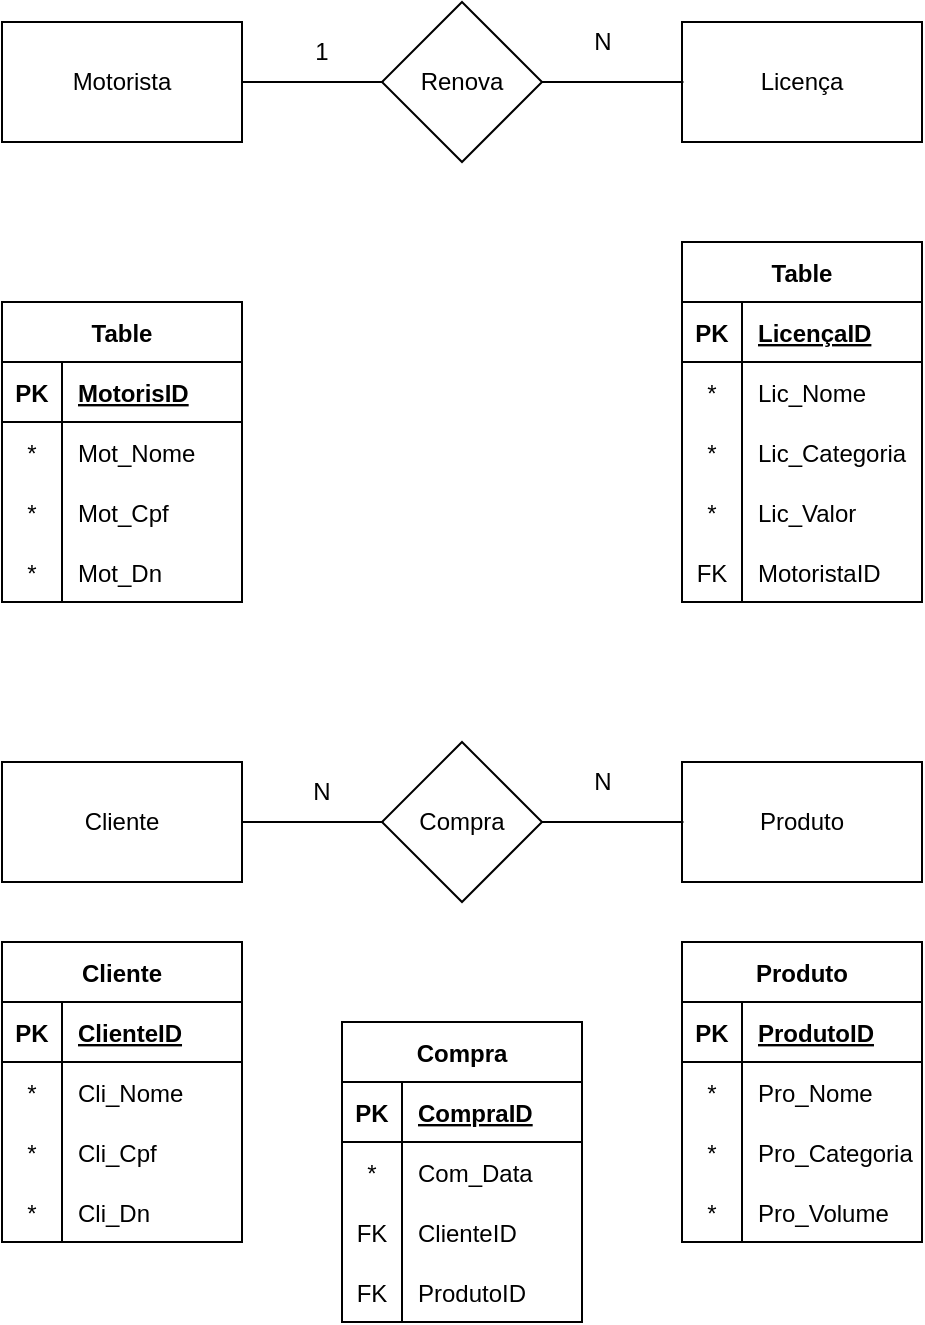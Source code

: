 <mxfile version="20.8.5" type="github">
  <diagram id="uZbVTAcCr1k5AtQFmD-P" name="Página-1">
    <mxGraphModel dx="954" dy="616" grid="1" gridSize="10" guides="1" tooltips="1" connect="1" arrows="1" fold="1" page="1" pageScale="1" pageWidth="827" pageHeight="1169" math="0" shadow="0">
      <root>
        <mxCell id="0" />
        <mxCell id="1" parent="0" />
        <mxCell id="7LMVUS_azwocUvjx26J9-1" value="Motorista" style="rounded=0;whiteSpace=wrap;html=1;" vertex="1" parent="1">
          <mxGeometry x="160" y="30" width="120" height="60" as="geometry" />
        </mxCell>
        <mxCell id="7LMVUS_azwocUvjx26J9-2" value="Renova" style="rhombus;whiteSpace=wrap;html=1;" vertex="1" parent="1">
          <mxGeometry x="350" y="20" width="80" height="80" as="geometry" />
        </mxCell>
        <mxCell id="7LMVUS_azwocUvjx26J9-3" value="Licença" style="rounded=0;whiteSpace=wrap;html=1;" vertex="1" parent="1">
          <mxGeometry x="500" y="30" width="120" height="60" as="geometry" />
        </mxCell>
        <mxCell id="7LMVUS_azwocUvjx26J9-4" value="" style="endArrow=none;html=1;rounded=0;" edge="1" parent="1" source="7LMVUS_azwocUvjx26J9-2">
          <mxGeometry width="50" height="50" relative="1" as="geometry">
            <mxPoint x="430" y="110" as="sourcePoint" />
            <mxPoint x="500.711" y="60" as="targetPoint" />
          </mxGeometry>
        </mxCell>
        <mxCell id="7LMVUS_azwocUvjx26J9-6" value="" style="endArrow=none;html=1;rounded=0;" edge="1" parent="1" source="7LMVUS_azwocUvjx26J9-1">
          <mxGeometry width="50" height="50" relative="1" as="geometry">
            <mxPoint x="280" y="110" as="sourcePoint" />
            <mxPoint x="350.711" y="60" as="targetPoint" />
          </mxGeometry>
        </mxCell>
        <mxCell id="7LMVUS_azwocUvjx26J9-7" value="1" style="text;html=1;strokeColor=none;fillColor=none;align=center;verticalAlign=middle;whiteSpace=wrap;rounded=0;" vertex="1" parent="1">
          <mxGeometry x="290" y="30" width="60" height="30" as="geometry" />
        </mxCell>
        <mxCell id="7LMVUS_azwocUvjx26J9-8" value="N" style="text;html=1;align=center;verticalAlign=middle;resizable=0;points=[];autosize=1;strokeColor=none;fillColor=none;" vertex="1" parent="1">
          <mxGeometry x="445" y="25" width="30" height="30" as="geometry" />
        </mxCell>
        <mxCell id="7LMVUS_azwocUvjx26J9-62" value="Table" style="shape=table;startSize=30;container=1;collapsible=1;childLayout=tableLayout;fixedRows=1;rowLines=0;fontStyle=1;align=center;resizeLast=1;" vertex="1" parent="1">
          <mxGeometry x="500" y="140" width="120" height="180" as="geometry" />
        </mxCell>
        <mxCell id="7LMVUS_azwocUvjx26J9-63" value="" style="shape=tableRow;horizontal=0;startSize=0;swimlaneHead=0;swimlaneBody=0;fillColor=none;collapsible=0;dropTarget=0;points=[[0,0.5],[1,0.5]];portConstraint=eastwest;top=0;left=0;right=0;bottom=1;" vertex="1" parent="7LMVUS_azwocUvjx26J9-62">
          <mxGeometry y="30" width="120" height="30" as="geometry" />
        </mxCell>
        <mxCell id="7LMVUS_azwocUvjx26J9-64" value="PK" style="shape=partialRectangle;connectable=0;fillColor=none;top=0;left=0;bottom=0;right=0;fontStyle=1;overflow=hidden;" vertex="1" parent="7LMVUS_azwocUvjx26J9-63">
          <mxGeometry width="30" height="30" as="geometry">
            <mxRectangle width="30" height="30" as="alternateBounds" />
          </mxGeometry>
        </mxCell>
        <mxCell id="7LMVUS_azwocUvjx26J9-65" value="LicençaID" style="shape=partialRectangle;connectable=0;fillColor=none;top=0;left=0;bottom=0;right=0;align=left;spacingLeft=6;fontStyle=5;overflow=hidden;" vertex="1" parent="7LMVUS_azwocUvjx26J9-63">
          <mxGeometry x="30" width="90" height="30" as="geometry">
            <mxRectangle width="90" height="30" as="alternateBounds" />
          </mxGeometry>
        </mxCell>
        <mxCell id="7LMVUS_azwocUvjx26J9-66" value="" style="shape=tableRow;horizontal=0;startSize=0;swimlaneHead=0;swimlaneBody=0;fillColor=none;collapsible=0;dropTarget=0;points=[[0,0.5],[1,0.5]];portConstraint=eastwest;top=0;left=0;right=0;bottom=0;" vertex="1" parent="7LMVUS_azwocUvjx26J9-62">
          <mxGeometry y="60" width="120" height="30" as="geometry" />
        </mxCell>
        <mxCell id="7LMVUS_azwocUvjx26J9-67" value="*" style="shape=partialRectangle;connectable=0;fillColor=none;top=0;left=0;bottom=0;right=0;editable=1;overflow=hidden;" vertex="1" parent="7LMVUS_azwocUvjx26J9-66">
          <mxGeometry width="30" height="30" as="geometry">
            <mxRectangle width="30" height="30" as="alternateBounds" />
          </mxGeometry>
        </mxCell>
        <mxCell id="7LMVUS_azwocUvjx26J9-68" value="Lic_Nome" style="shape=partialRectangle;connectable=0;fillColor=none;top=0;left=0;bottom=0;right=0;align=left;spacingLeft=6;overflow=hidden;" vertex="1" parent="7LMVUS_azwocUvjx26J9-66">
          <mxGeometry x="30" width="90" height="30" as="geometry">
            <mxRectangle width="90" height="30" as="alternateBounds" />
          </mxGeometry>
        </mxCell>
        <mxCell id="7LMVUS_azwocUvjx26J9-69" value="" style="shape=tableRow;horizontal=0;startSize=0;swimlaneHead=0;swimlaneBody=0;fillColor=none;collapsible=0;dropTarget=0;points=[[0,0.5],[1,0.5]];portConstraint=eastwest;top=0;left=0;right=0;bottom=0;" vertex="1" parent="7LMVUS_azwocUvjx26J9-62">
          <mxGeometry y="90" width="120" height="30" as="geometry" />
        </mxCell>
        <mxCell id="7LMVUS_azwocUvjx26J9-70" value="*" style="shape=partialRectangle;connectable=0;fillColor=none;top=0;left=0;bottom=0;right=0;editable=1;overflow=hidden;" vertex="1" parent="7LMVUS_azwocUvjx26J9-69">
          <mxGeometry width="30" height="30" as="geometry">
            <mxRectangle width="30" height="30" as="alternateBounds" />
          </mxGeometry>
        </mxCell>
        <mxCell id="7LMVUS_azwocUvjx26J9-71" value="Lic_Categoria" style="shape=partialRectangle;connectable=0;fillColor=none;top=0;left=0;bottom=0;right=0;align=left;spacingLeft=6;overflow=hidden;" vertex="1" parent="7LMVUS_azwocUvjx26J9-69">
          <mxGeometry x="30" width="90" height="30" as="geometry">
            <mxRectangle width="90" height="30" as="alternateBounds" />
          </mxGeometry>
        </mxCell>
        <mxCell id="7LMVUS_azwocUvjx26J9-72" value="" style="shape=tableRow;horizontal=0;startSize=0;swimlaneHead=0;swimlaneBody=0;fillColor=none;collapsible=0;dropTarget=0;points=[[0,0.5],[1,0.5]];portConstraint=eastwest;top=0;left=0;right=0;bottom=0;" vertex="1" parent="7LMVUS_azwocUvjx26J9-62">
          <mxGeometry y="120" width="120" height="30" as="geometry" />
        </mxCell>
        <mxCell id="7LMVUS_azwocUvjx26J9-73" value="*" style="shape=partialRectangle;connectable=0;fillColor=none;top=0;left=0;bottom=0;right=0;editable=1;overflow=hidden;" vertex="1" parent="7LMVUS_azwocUvjx26J9-72">
          <mxGeometry width="30" height="30" as="geometry">
            <mxRectangle width="30" height="30" as="alternateBounds" />
          </mxGeometry>
        </mxCell>
        <mxCell id="7LMVUS_azwocUvjx26J9-74" value="Lic_Valor" style="shape=partialRectangle;connectable=0;fillColor=none;top=0;left=0;bottom=0;right=0;align=left;spacingLeft=6;overflow=hidden;" vertex="1" parent="7LMVUS_azwocUvjx26J9-72">
          <mxGeometry x="30" width="90" height="30" as="geometry">
            <mxRectangle width="90" height="30" as="alternateBounds" />
          </mxGeometry>
        </mxCell>
        <mxCell id="7LMVUS_azwocUvjx26J9-75" value="" style="shape=tableRow;horizontal=0;startSize=0;swimlaneHead=0;swimlaneBody=0;fillColor=none;collapsible=0;dropTarget=0;points=[[0,0.5],[1,0.5]];portConstraint=eastwest;top=0;left=0;right=0;bottom=0;" vertex="1" parent="7LMVUS_azwocUvjx26J9-62">
          <mxGeometry y="150" width="120" height="30" as="geometry" />
        </mxCell>
        <mxCell id="7LMVUS_azwocUvjx26J9-76" value="FK" style="shape=partialRectangle;connectable=0;fillColor=none;top=0;left=0;bottom=0;right=0;editable=1;overflow=hidden;" vertex="1" parent="7LMVUS_azwocUvjx26J9-75">
          <mxGeometry width="30" height="30" as="geometry">
            <mxRectangle width="30" height="30" as="alternateBounds" />
          </mxGeometry>
        </mxCell>
        <mxCell id="7LMVUS_azwocUvjx26J9-77" value="MotoristaID" style="shape=partialRectangle;connectable=0;fillColor=none;top=0;left=0;bottom=0;right=0;align=left;spacingLeft=6;overflow=hidden;" vertex="1" parent="7LMVUS_azwocUvjx26J9-75">
          <mxGeometry x="30" width="90" height="30" as="geometry">
            <mxRectangle width="90" height="30" as="alternateBounds" />
          </mxGeometry>
        </mxCell>
        <mxCell id="7LMVUS_azwocUvjx26J9-100" value="Table" style="shape=table;startSize=30;container=1;collapsible=1;childLayout=tableLayout;fixedRows=1;rowLines=0;fontStyle=1;align=center;resizeLast=1;" vertex="1" parent="1">
          <mxGeometry x="160" y="170" width="120" height="150" as="geometry" />
        </mxCell>
        <mxCell id="7LMVUS_azwocUvjx26J9-101" value="" style="shape=tableRow;horizontal=0;startSize=0;swimlaneHead=0;swimlaneBody=0;fillColor=none;collapsible=0;dropTarget=0;points=[[0,0.5],[1,0.5]];portConstraint=eastwest;top=0;left=0;right=0;bottom=1;" vertex="1" parent="7LMVUS_azwocUvjx26J9-100">
          <mxGeometry y="30" width="120" height="30" as="geometry" />
        </mxCell>
        <mxCell id="7LMVUS_azwocUvjx26J9-102" value="PK" style="shape=partialRectangle;connectable=0;fillColor=none;top=0;left=0;bottom=0;right=0;fontStyle=1;overflow=hidden;" vertex="1" parent="7LMVUS_azwocUvjx26J9-101">
          <mxGeometry width="30" height="30" as="geometry">
            <mxRectangle width="30" height="30" as="alternateBounds" />
          </mxGeometry>
        </mxCell>
        <mxCell id="7LMVUS_azwocUvjx26J9-103" value="MotorisID" style="shape=partialRectangle;connectable=0;fillColor=none;top=0;left=0;bottom=0;right=0;align=left;spacingLeft=6;fontStyle=5;overflow=hidden;" vertex="1" parent="7LMVUS_azwocUvjx26J9-101">
          <mxGeometry x="30" width="90" height="30" as="geometry">
            <mxRectangle width="90" height="30" as="alternateBounds" />
          </mxGeometry>
        </mxCell>
        <mxCell id="7LMVUS_azwocUvjx26J9-104" value="" style="shape=tableRow;horizontal=0;startSize=0;swimlaneHead=0;swimlaneBody=0;fillColor=none;collapsible=0;dropTarget=0;points=[[0,0.5],[1,0.5]];portConstraint=eastwest;top=0;left=0;right=0;bottom=0;" vertex="1" parent="7LMVUS_azwocUvjx26J9-100">
          <mxGeometry y="60" width="120" height="30" as="geometry" />
        </mxCell>
        <mxCell id="7LMVUS_azwocUvjx26J9-105" value="*" style="shape=partialRectangle;connectable=0;fillColor=none;top=0;left=0;bottom=0;right=0;editable=1;overflow=hidden;" vertex="1" parent="7LMVUS_azwocUvjx26J9-104">
          <mxGeometry width="30" height="30" as="geometry">
            <mxRectangle width="30" height="30" as="alternateBounds" />
          </mxGeometry>
        </mxCell>
        <mxCell id="7LMVUS_azwocUvjx26J9-106" value="Mot_Nome" style="shape=partialRectangle;connectable=0;fillColor=none;top=0;left=0;bottom=0;right=0;align=left;spacingLeft=6;overflow=hidden;" vertex="1" parent="7LMVUS_azwocUvjx26J9-104">
          <mxGeometry x="30" width="90" height="30" as="geometry">
            <mxRectangle width="90" height="30" as="alternateBounds" />
          </mxGeometry>
        </mxCell>
        <mxCell id="7LMVUS_azwocUvjx26J9-107" value="" style="shape=tableRow;horizontal=0;startSize=0;swimlaneHead=0;swimlaneBody=0;fillColor=none;collapsible=0;dropTarget=0;points=[[0,0.5],[1,0.5]];portConstraint=eastwest;top=0;left=0;right=0;bottom=0;" vertex="1" parent="7LMVUS_azwocUvjx26J9-100">
          <mxGeometry y="90" width="120" height="30" as="geometry" />
        </mxCell>
        <mxCell id="7LMVUS_azwocUvjx26J9-108" value="*" style="shape=partialRectangle;connectable=0;fillColor=none;top=0;left=0;bottom=0;right=0;editable=1;overflow=hidden;" vertex="1" parent="7LMVUS_azwocUvjx26J9-107">
          <mxGeometry width="30" height="30" as="geometry">
            <mxRectangle width="30" height="30" as="alternateBounds" />
          </mxGeometry>
        </mxCell>
        <mxCell id="7LMVUS_azwocUvjx26J9-109" value="Mot_Cpf" style="shape=partialRectangle;connectable=0;fillColor=none;top=0;left=0;bottom=0;right=0;align=left;spacingLeft=6;overflow=hidden;" vertex="1" parent="7LMVUS_azwocUvjx26J9-107">
          <mxGeometry x="30" width="90" height="30" as="geometry">
            <mxRectangle width="90" height="30" as="alternateBounds" />
          </mxGeometry>
        </mxCell>
        <mxCell id="7LMVUS_azwocUvjx26J9-110" value="" style="shape=tableRow;horizontal=0;startSize=0;swimlaneHead=0;swimlaneBody=0;fillColor=none;collapsible=0;dropTarget=0;points=[[0,0.5],[1,0.5]];portConstraint=eastwest;top=0;left=0;right=0;bottom=0;" vertex="1" parent="7LMVUS_azwocUvjx26J9-100">
          <mxGeometry y="120" width="120" height="30" as="geometry" />
        </mxCell>
        <mxCell id="7LMVUS_azwocUvjx26J9-111" value="*" style="shape=partialRectangle;connectable=0;fillColor=none;top=0;left=0;bottom=0;right=0;editable=1;overflow=hidden;" vertex="1" parent="7LMVUS_azwocUvjx26J9-110">
          <mxGeometry width="30" height="30" as="geometry">
            <mxRectangle width="30" height="30" as="alternateBounds" />
          </mxGeometry>
        </mxCell>
        <mxCell id="7LMVUS_azwocUvjx26J9-112" value="Mot_Dn" style="shape=partialRectangle;connectable=0;fillColor=none;top=0;left=0;bottom=0;right=0;align=left;spacingLeft=6;overflow=hidden;" vertex="1" parent="7LMVUS_azwocUvjx26J9-110">
          <mxGeometry x="30" width="90" height="30" as="geometry">
            <mxRectangle width="90" height="30" as="alternateBounds" />
          </mxGeometry>
        </mxCell>
        <mxCell id="7LMVUS_azwocUvjx26J9-113" value="Cliente" style="rounded=0;whiteSpace=wrap;html=1;" vertex="1" parent="1">
          <mxGeometry x="160" y="400" width="120" height="60" as="geometry" />
        </mxCell>
        <mxCell id="7LMVUS_azwocUvjx26J9-114" value="Compra" style="rhombus;whiteSpace=wrap;html=1;" vertex="1" parent="1">
          <mxGeometry x="350" y="390" width="80" height="80" as="geometry" />
        </mxCell>
        <mxCell id="7LMVUS_azwocUvjx26J9-115" value="Produto" style="rounded=0;whiteSpace=wrap;html=1;" vertex="1" parent="1">
          <mxGeometry x="500" y="400" width="120" height="60" as="geometry" />
        </mxCell>
        <mxCell id="7LMVUS_azwocUvjx26J9-116" value="" style="endArrow=none;html=1;rounded=0;" edge="1" parent="1" source="7LMVUS_azwocUvjx26J9-114">
          <mxGeometry width="50" height="50" relative="1" as="geometry">
            <mxPoint x="430" y="480" as="sourcePoint" />
            <mxPoint x="500.711" y="430" as="targetPoint" />
          </mxGeometry>
        </mxCell>
        <mxCell id="7LMVUS_azwocUvjx26J9-117" value="" style="endArrow=none;html=1;rounded=0;" edge="1" parent="1" source="7LMVUS_azwocUvjx26J9-113">
          <mxGeometry width="50" height="50" relative="1" as="geometry">
            <mxPoint x="280" y="480" as="sourcePoint" />
            <mxPoint x="350.711" y="430" as="targetPoint" />
          </mxGeometry>
        </mxCell>
        <mxCell id="7LMVUS_azwocUvjx26J9-118" value="N" style="text;html=1;strokeColor=none;fillColor=none;align=center;verticalAlign=middle;whiteSpace=wrap;rounded=0;" vertex="1" parent="1">
          <mxGeometry x="290" y="400" width="60" height="30" as="geometry" />
        </mxCell>
        <mxCell id="7LMVUS_azwocUvjx26J9-119" value="N" style="text;html=1;align=center;verticalAlign=middle;resizable=0;points=[];autosize=1;strokeColor=none;fillColor=none;" vertex="1" parent="1">
          <mxGeometry x="445" y="395" width="30" height="30" as="geometry" />
        </mxCell>
        <mxCell id="7LMVUS_azwocUvjx26J9-120" value="Cliente" style="shape=table;startSize=30;container=1;collapsible=1;childLayout=tableLayout;fixedRows=1;rowLines=0;fontStyle=1;align=center;resizeLast=1;" vertex="1" parent="1">
          <mxGeometry x="160" y="490" width="120" height="150" as="geometry" />
        </mxCell>
        <mxCell id="7LMVUS_azwocUvjx26J9-121" value="" style="shape=tableRow;horizontal=0;startSize=0;swimlaneHead=0;swimlaneBody=0;fillColor=none;collapsible=0;dropTarget=0;points=[[0,0.5],[1,0.5]];portConstraint=eastwest;top=0;left=0;right=0;bottom=1;" vertex="1" parent="7LMVUS_azwocUvjx26J9-120">
          <mxGeometry y="30" width="120" height="30" as="geometry" />
        </mxCell>
        <mxCell id="7LMVUS_azwocUvjx26J9-122" value="PK" style="shape=partialRectangle;connectable=0;fillColor=none;top=0;left=0;bottom=0;right=0;fontStyle=1;overflow=hidden;" vertex="1" parent="7LMVUS_azwocUvjx26J9-121">
          <mxGeometry width="30" height="30" as="geometry">
            <mxRectangle width="30" height="30" as="alternateBounds" />
          </mxGeometry>
        </mxCell>
        <mxCell id="7LMVUS_azwocUvjx26J9-123" value="ClienteID" style="shape=partialRectangle;connectable=0;fillColor=none;top=0;left=0;bottom=0;right=0;align=left;spacingLeft=6;fontStyle=5;overflow=hidden;" vertex="1" parent="7LMVUS_azwocUvjx26J9-121">
          <mxGeometry x="30" width="90" height="30" as="geometry">
            <mxRectangle width="90" height="30" as="alternateBounds" />
          </mxGeometry>
        </mxCell>
        <mxCell id="7LMVUS_azwocUvjx26J9-124" value="" style="shape=tableRow;horizontal=0;startSize=0;swimlaneHead=0;swimlaneBody=0;fillColor=none;collapsible=0;dropTarget=0;points=[[0,0.5],[1,0.5]];portConstraint=eastwest;top=0;left=0;right=0;bottom=0;" vertex="1" parent="7LMVUS_azwocUvjx26J9-120">
          <mxGeometry y="60" width="120" height="30" as="geometry" />
        </mxCell>
        <mxCell id="7LMVUS_azwocUvjx26J9-125" value="*" style="shape=partialRectangle;connectable=0;fillColor=none;top=0;left=0;bottom=0;right=0;editable=1;overflow=hidden;" vertex="1" parent="7LMVUS_azwocUvjx26J9-124">
          <mxGeometry width="30" height="30" as="geometry">
            <mxRectangle width="30" height="30" as="alternateBounds" />
          </mxGeometry>
        </mxCell>
        <mxCell id="7LMVUS_azwocUvjx26J9-126" value="Cli_Nome" style="shape=partialRectangle;connectable=0;fillColor=none;top=0;left=0;bottom=0;right=0;align=left;spacingLeft=6;overflow=hidden;" vertex="1" parent="7LMVUS_azwocUvjx26J9-124">
          <mxGeometry x="30" width="90" height="30" as="geometry">
            <mxRectangle width="90" height="30" as="alternateBounds" />
          </mxGeometry>
        </mxCell>
        <mxCell id="7LMVUS_azwocUvjx26J9-127" value="" style="shape=tableRow;horizontal=0;startSize=0;swimlaneHead=0;swimlaneBody=0;fillColor=none;collapsible=0;dropTarget=0;points=[[0,0.5],[1,0.5]];portConstraint=eastwest;top=0;left=0;right=0;bottom=0;" vertex="1" parent="7LMVUS_azwocUvjx26J9-120">
          <mxGeometry y="90" width="120" height="30" as="geometry" />
        </mxCell>
        <mxCell id="7LMVUS_azwocUvjx26J9-128" value="*" style="shape=partialRectangle;connectable=0;fillColor=none;top=0;left=0;bottom=0;right=0;editable=1;overflow=hidden;" vertex="1" parent="7LMVUS_azwocUvjx26J9-127">
          <mxGeometry width="30" height="30" as="geometry">
            <mxRectangle width="30" height="30" as="alternateBounds" />
          </mxGeometry>
        </mxCell>
        <mxCell id="7LMVUS_azwocUvjx26J9-129" value="Cli_Cpf" style="shape=partialRectangle;connectable=0;fillColor=none;top=0;left=0;bottom=0;right=0;align=left;spacingLeft=6;overflow=hidden;" vertex="1" parent="7LMVUS_azwocUvjx26J9-127">
          <mxGeometry x="30" width="90" height="30" as="geometry">
            <mxRectangle width="90" height="30" as="alternateBounds" />
          </mxGeometry>
        </mxCell>
        <mxCell id="7LMVUS_azwocUvjx26J9-130" value="" style="shape=tableRow;horizontal=0;startSize=0;swimlaneHead=0;swimlaneBody=0;fillColor=none;collapsible=0;dropTarget=0;points=[[0,0.5],[1,0.5]];portConstraint=eastwest;top=0;left=0;right=0;bottom=0;" vertex="1" parent="7LMVUS_azwocUvjx26J9-120">
          <mxGeometry y="120" width="120" height="30" as="geometry" />
        </mxCell>
        <mxCell id="7LMVUS_azwocUvjx26J9-131" value="*" style="shape=partialRectangle;connectable=0;fillColor=none;top=0;left=0;bottom=0;right=0;editable=1;overflow=hidden;" vertex="1" parent="7LMVUS_azwocUvjx26J9-130">
          <mxGeometry width="30" height="30" as="geometry">
            <mxRectangle width="30" height="30" as="alternateBounds" />
          </mxGeometry>
        </mxCell>
        <mxCell id="7LMVUS_azwocUvjx26J9-132" value="Cli_Dn" style="shape=partialRectangle;connectable=0;fillColor=none;top=0;left=0;bottom=0;right=0;align=left;spacingLeft=6;overflow=hidden;" vertex="1" parent="7LMVUS_azwocUvjx26J9-130">
          <mxGeometry x="30" width="90" height="30" as="geometry">
            <mxRectangle width="90" height="30" as="alternateBounds" />
          </mxGeometry>
        </mxCell>
        <mxCell id="7LMVUS_azwocUvjx26J9-133" value="Produto" style="shape=table;startSize=30;container=1;collapsible=1;childLayout=tableLayout;fixedRows=1;rowLines=0;fontStyle=1;align=center;resizeLast=1;" vertex="1" parent="1">
          <mxGeometry x="500" y="490" width="120" height="150" as="geometry" />
        </mxCell>
        <mxCell id="7LMVUS_azwocUvjx26J9-134" value="" style="shape=tableRow;horizontal=0;startSize=0;swimlaneHead=0;swimlaneBody=0;fillColor=none;collapsible=0;dropTarget=0;points=[[0,0.5],[1,0.5]];portConstraint=eastwest;top=0;left=0;right=0;bottom=1;" vertex="1" parent="7LMVUS_azwocUvjx26J9-133">
          <mxGeometry y="30" width="120" height="30" as="geometry" />
        </mxCell>
        <mxCell id="7LMVUS_azwocUvjx26J9-135" value="PK" style="shape=partialRectangle;connectable=0;fillColor=none;top=0;left=0;bottom=0;right=0;fontStyle=1;overflow=hidden;" vertex="1" parent="7LMVUS_azwocUvjx26J9-134">
          <mxGeometry width="30" height="30" as="geometry">
            <mxRectangle width="30" height="30" as="alternateBounds" />
          </mxGeometry>
        </mxCell>
        <mxCell id="7LMVUS_azwocUvjx26J9-136" value="ProdutoID" style="shape=partialRectangle;connectable=0;fillColor=none;top=0;left=0;bottom=0;right=0;align=left;spacingLeft=6;fontStyle=5;overflow=hidden;" vertex="1" parent="7LMVUS_azwocUvjx26J9-134">
          <mxGeometry x="30" width="90" height="30" as="geometry">
            <mxRectangle width="90" height="30" as="alternateBounds" />
          </mxGeometry>
        </mxCell>
        <mxCell id="7LMVUS_azwocUvjx26J9-137" value="" style="shape=tableRow;horizontal=0;startSize=0;swimlaneHead=0;swimlaneBody=0;fillColor=none;collapsible=0;dropTarget=0;points=[[0,0.5],[1,0.5]];portConstraint=eastwest;top=0;left=0;right=0;bottom=0;" vertex="1" parent="7LMVUS_azwocUvjx26J9-133">
          <mxGeometry y="60" width="120" height="30" as="geometry" />
        </mxCell>
        <mxCell id="7LMVUS_azwocUvjx26J9-138" value="*" style="shape=partialRectangle;connectable=0;fillColor=none;top=0;left=0;bottom=0;right=0;editable=1;overflow=hidden;" vertex="1" parent="7LMVUS_azwocUvjx26J9-137">
          <mxGeometry width="30" height="30" as="geometry">
            <mxRectangle width="30" height="30" as="alternateBounds" />
          </mxGeometry>
        </mxCell>
        <mxCell id="7LMVUS_azwocUvjx26J9-139" value="Pro_Nome" style="shape=partialRectangle;connectable=0;fillColor=none;top=0;left=0;bottom=0;right=0;align=left;spacingLeft=6;overflow=hidden;" vertex="1" parent="7LMVUS_azwocUvjx26J9-137">
          <mxGeometry x="30" width="90" height="30" as="geometry">
            <mxRectangle width="90" height="30" as="alternateBounds" />
          </mxGeometry>
        </mxCell>
        <mxCell id="7LMVUS_azwocUvjx26J9-140" value="" style="shape=tableRow;horizontal=0;startSize=0;swimlaneHead=0;swimlaneBody=0;fillColor=none;collapsible=0;dropTarget=0;points=[[0,0.5],[1,0.5]];portConstraint=eastwest;top=0;left=0;right=0;bottom=0;" vertex="1" parent="7LMVUS_azwocUvjx26J9-133">
          <mxGeometry y="90" width="120" height="30" as="geometry" />
        </mxCell>
        <mxCell id="7LMVUS_azwocUvjx26J9-141" value="*" style="shape=partialRectangle;connectable=0;fillColor=none;top=0;left=0;bottom=0;right=0;editable=1;overflow=hidden;" vertex="1" parent="7LMVUS_azwocUvjx26J9-140">
          <mxGeometry width="30" height="30" as="geometry">
            <mxRectangle width="30" height="30" as="alternateBounds" />
          </mxGeometry>
        </mxCell>
        <mxCell id="7LMVUS_azwocUvjx26J9-142" value="Pro_Categoria" style="shape=partialRectangle;connectable=0;fillColor=none;top=0;left=0;bottom=0;right=0;align=left;spacingLeft=6;overflow=hidden;" vertex="1" parent="7LMVUS_azwocUvjx26J9-140">
          <mxGeometry x="30" width="90" height="30" as="geometry">
            <mxRectangle width="90" height="30" as="alternateBounds" />
          </mxGeometry>
        </mxCell>
        <mxCell id="7LMVUS_azwocUvjx26J9-143" value="" style="shape=tableRow;horizontal=0;startSize=0;swimlaneHead=0;swimlaneBody=0;fillColor=none;collapsible=0;dropTarget=0;points=[[0,0.5],[1,0.5]];portConstraint=eastwest;top=0;left=0;right=0;bottom=0;" vertex="1" parent="7LMVUS_azwocUvjx26J9-133">
          <mxGeometry y="120" width="120" height="30" as="geometry" />
        </mxCell>
        <mxCell id="7LMVUS_azwocUvjx26J9-144" value="*" style="shape=partialRectangle;connectable=0;fillColor=none;top=0;left=0;bottom=0;right=0;editable=1;overflow=hidden;" vertex="1" parent="7LMVUS_azwocUvjx26J9-143">
          <mxGeometry width="30" height="30" as="geometry">
            <mxRectangle width="30" height="30" as="alternateBounds" />
          </mxGeometry>
        </mxCell>
        <mxCell id="7LMVUS_azwocUvjx26J9-145" value="Pro_Volume" style="shape=partialRectangle;connectable=0;fillColor=none;top=0;left=0;bottom=0;right=0;align=left;spacingLeft=6;overflow=hidden;" vertex="1" parent="7LMVUS_azwocUvjx26J9-143">
          <mxGeometry x="30" width="90" height="30" as="geometry">
            <mxRectangle width="90" height="30" as="alternateBounds" />
          </mxGeometry>
        </mxCell>
        <mxCell id="7LMVUS_azwocUvjx26J9-146" value="Compra" style="shape=table;startSize=30;container=1;collapsible=1;childLayout=tableLayout;fixedRows=1;rowLines=0;fontStyle=1;align=center;resizeLast=1;" vertex="1" parent="1">
          <mxGeometry x="330" y="530" width="120" height="150" as="geometry" />
        </mxCell>
        <mxCell id="7LMVUS_azwocUvjx26J9-147" value="" style="shape=tableRow;horizontal=0;startSize=0;swimlaneHead=0;swimlaneBody=0;fillColor=none;collapsible=0;dropTarget=0;points=[[0,0.5],[1,0.5]];portConstraint=eastwest;top=0;left=0;right=0;bottom=1;" vertex="1" parent="7LMVUS_azwocUvjx26J9-146">
          <mxGeometry y="30" width="120" height="30" as="geometry" />
        </mxCell>
        <mxCell id="7LMVUS_azwocUvjx26J9-148" value="PK" style="shape=partialRectangle;connectable=0;fillColor=none;top=0;left=0;bottom=0;right=0;fontStyle=1;overflow=hidden;" vertex="1" parent="7LMVUS_azwocUvjx26J9-147">
          <mxGeometry width="30" height="30" as="geometry">
            <mxRectangle width="30" height="30" as="alternateBounds" />
          </mxGeometry>
        </mxCell>
        <mxCell id="7LMVUS_azwocUvjx26J9-149" value="CompraID" style="shape=partialRectangle;connectable=0;fillColor=none;top=0;left=0;bottom=0;right=0;align=left;spacingLeft=6;fontStyle=5;overflow=hidden;" vertex="1" parent="7LMVUS_azwocUvjx26J9-147">
          <mxGeometry x="30" width="90" height="30" as="geometry">
            <mxRectangle width="90" height="30" as="alternateBounds" />
          </mxGeometry>
        </mxCell>
        <mxCell id="7LMVUS_azwocUvjx26J9-150" value="" style="shape=tableRow;horizontal=0;startSize=0;swimlaneHead=0;swimlaneBody=0;fillColor=none;collapsible=0;dropTarget=0;points=[[0,0.5],[1,0.5]];portConstraint=eastwest;top=0;left=0;right=0;bottom=0;" vertex="1" parent="7LMVUS_azwocUvjx26J9-146">
          <mxGeometry y="60" width="120" height="30" as="geometry" />
        </mxCell>
        <mxCell id="7LMVUS_azwocUvjx26J9-151" value="*" style="shape=partialRectangle;connectable=0;fillColor=none;top=0;left=0;bottom=0;right=0;editable=1;overflow=hidden;" vertex="1" parent="7LMVUS_azwocUvjx26J9-150">
          <mxGeometry width="30" height="30" as="geometry">
            <mxRectangle width="30" height="30" as="alternateBounds" />
          </mxGeometry>
        </mxCell>
        <mxCell id="7LMVUS_azwocUvjx26J9-152" value="Com_Data" style="shape=partialRectangle;connectable=0;fillColor=none;top=0;left=0;bottom=0;right=0;align=left;spacingLeft=6;overflow=hidden;" vertex="1" parent="7LMVUS_azwocUvjx26J9-150">
          <mxGeometry x="30" width="90" height="30" as="geometry">
            <mxRectangle width="90" height="30" as="alternateBounds" />
          </mxGeometry>
        </mxCell>
        <mxCell id="7LMVUS_azwocUvjx26J9-153" value="" style="shape=tableRow;horizontal=0;startSize=0;swimlaneHead=0;swimlaneBody=0;fillColor=none;collapsible=0;dropTarget=0;points=[[0,0.5],[1,0.5]];portConstraint=eastwest;top=0;left=0;right=0;bottom=0;" vertex="1" parent="7LMVUS_azwocUvjx26J9-146">
          <mxGeometry y="90" width="120" height="30" as="geometry" />
        </mxCell>
        <mxCell id="7LMVUS_azwocUvjx26J9-154" value="FK" style="shape=partialRectangle;connectable=0;fillColor=none;top=0;left=0;bottom=0;right=0;editable=1;overflow=hidden;" vertex="1" parent="7LMVUS_azwocUvjx26J9-153">
          <mxGeometry width="30" height="30" as="geometry">
            <mxRectangle width="30" height="30" as="alternateBounds" />
          </mxGeometry>
        </mxCell>
        <mxCell id="7LMVUS_azwocUvjx26J9-155" value="ClienteID" style="shape=partialRectangle;connectable=0;fillColor=none;top=0;left=0;bottom=0;right=0;align=left;spacingLeft=6;overflow=hidden;" vertex="1" parent="7LMVUS_azwocUvjx26J9-153">
          <mxGeometry x="30" width="90" height="30" as="geometry">
            <mxRectangle width="90" height="30" as="alternateBounds" />
          </mxGeometry>
        </mxCell>
        <mxCell id="7LMVUS_azwocUvjx26J9-156" value="" style="shape=tableRow;horizontal=0;startSize=0;swimlaneHead=0;swimlaneBody=0;fillColor=none;collapsible=0;dropTarget=0;points=[[0,0.5],[1,0.5]];portConstraint=eastwest;top=0;left=0;right=0;bottom=0;" vertex="1" parent="7LMVUS_azwocUvjx26J9-146">
          <mxGeometry y="120" width="120" height="30" as="geometry" />
        </mxCell>
        <mxCell id="7LMVUS_azwocUvjx26J9-157" value="FK" style="shape=partialRectangle;connectable=0;fillColor=none;top=0;left=0;bottom=0;right=0;editable=1;overflow=hidden;" vertex="1" parent="7LMVUS_azwocUvjx26J9-156">
          <mxGeometry width="30" height="30" as="geometry">
            <mxRectangle width="30" height="30" as="alternateBounds" />
          </mxGeometry>
        </mxCell>
        <mxCell id="7LMVUS_azwocUvjx26J9-158" value="ProdutoID" style="shape=partialRectangle;connectable=0;fillColor=none;top=0;left=0;bottom=0;right=0;align=left;spacingLeft=6;overflow=hidden;" vertex="1" parent="7LMVUS_azwocUvjx26J9-156">
          <mxGeometry x="30" width="90" height="30" as="geometry">
            <mxRectangle width="90" height="30" as="alternateBounds" />
          </mxGeometry>
        </mxCell>
      </root>
    </mxGraphModel>
  </diagram>
</mxfile>
